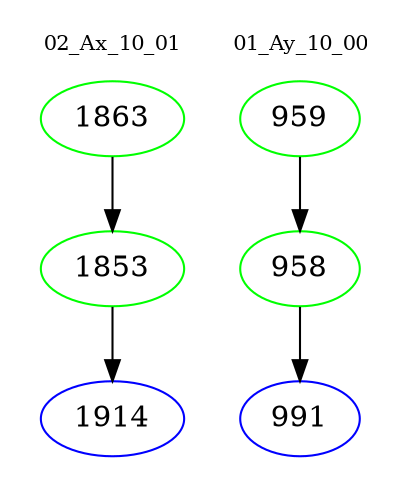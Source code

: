 digraph{
subgraph cluster_0 {
color = white
label = "02_Ax_10_01";
fontsize=10;
T0_1863 [label="1863", color="green"]
T0_1863 -> T0_1853 [color="black"]
T0_1853 [label="1853", color="green"]
T0_1853 -> T0_1914 [color="black"]
T0_1914 [label="1914", color="blue"]
}
subgraph cluster_1 {
color = white
label = "01_Ay_10_00";
fontsize=10;
T1_959 [label="959", color="green"]
T1_959 -> T1_958 [color="black"]
T1_958 [label="958", color="green"]
T1_958 -> T1_991 [color="black"]
T1_991 [label="991", color="blue"]
}
}
